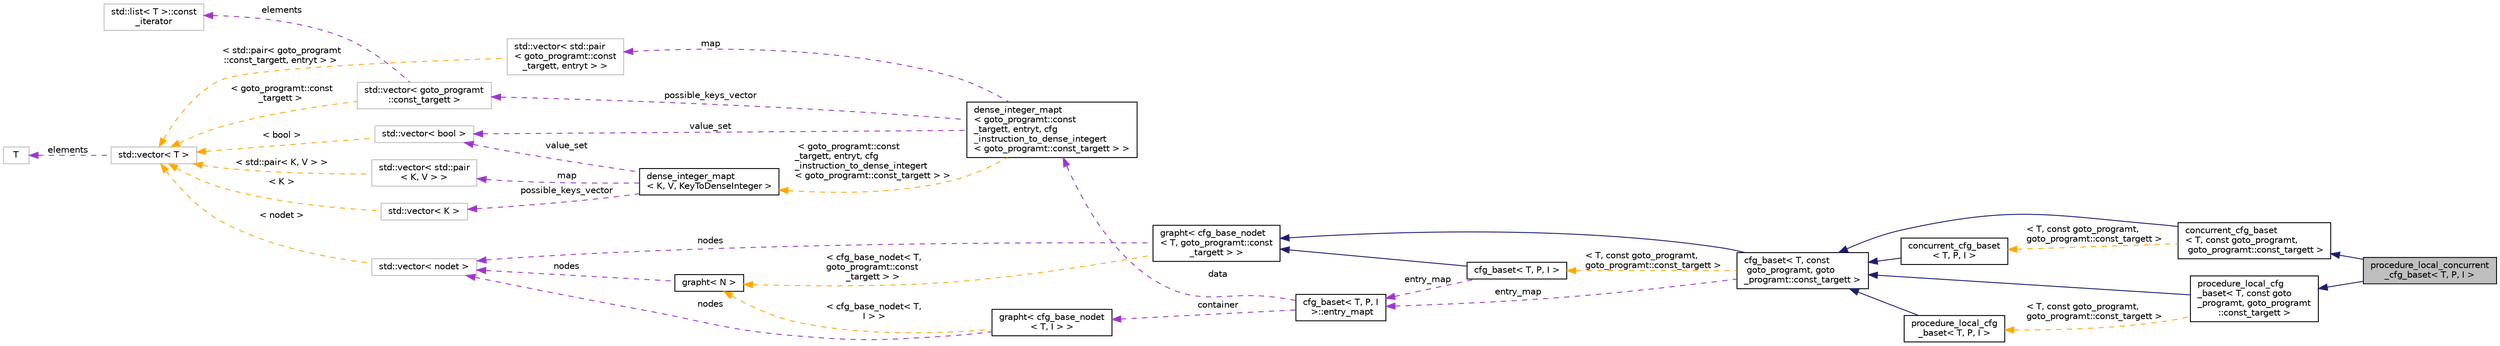 digraph "procedure_local_concurrent_cfg_baset&lt; T, P, I &gt;"
{
 // LATEX_PDF_SIZE
  bgcolor="transparent";
  edge [fontname="Helvetica",fontsize="10",labelfontname="Helvetica",labelfontsize="10"];
  node [fontname="Helvetica",fontsize="10",shape=record];
  rankdir="LR";
  Node1 [label="procedure_local_concurrent\l_cfg_baset\< T, P, I \>",height=0.2,width=0.4,color="black", fillcolor="grey75", style="filled", fontcolor="black",tooltip=" "];
  Node2 -> Node1 [dir="back",color="midnightblue",fontsize="10",style="solid",fontname="Helvetica"];
  Node2 [label="concurrent_cfg_baset\l\< T, const goto_programt,\l goto_programt::const_targett \>",height=0.2,width=0.4,color="black",URL="$classconcurrent__cfg__baset.html",tooltip=" "];
  Node3 -> Node2 [dir="back",color="midnightblue",fontsize="10",style="solid",fontname="Helvetica"];
  Node3 [label="cfg_baset\< T, const\l goto_programt, goto\l_programt::const_targett \>",height=0.2,width=0.4,color="black",URL="$classcfg__baset.html",tooltip=" "];
  Node4 -> Node3 [dir="back",color="midnightblue",fontsize="10",style="solid",fontname="Helvetica"];
  Node4 [label="grapht\< cfg_base_nodet\l\< T, goto_programt::const\l_targett \> \>",height=0.2,width=0.4,color="black",URL="$classgrapht.html",tooltip=" "];
  Node5 -> Node4 [dir="back",color="darkorchid3",fontsize="10",style="dashed",label=" nodes" ,fontname="Helvetica"];
  Node5 [label="std::vector\< nodet \>",height=0.2,width=0.4,color="grey75",tooltip=" "];
  Node6 -> Node5 [dir="back",color="orange",fontsize="10",style="dashed",label=" \< nodet \>" ,fontname="Helvetica"];
  Node6 [label="std::vector\< T \>",height=0.2,width=0.4,color="grey75",tooltip="STL class."];
  Node7 -> Node6 [dir="back",color="darkorchid3",fontsize="10",style="dashed",label=" elements" ,fontname="Helvetica"];
  Node7 [label="T",height=0.2,width=0.4,color="grey75",tooltip=" "];
  Node8 -> Node4 [dir="back",color="orange",fontsize="10",style="dashed",label=" \< cfg_base_nodet\< T,\l goto_programt::const\l_targett \> \>" ,fontname="Helvetica"];
  Node8 [label="grapht\< N \>",height=0.2,width=0.4,color="black",URL="$classgrapht.html",tooltip="A generic directed graph with a parametric node type."];
  Node5 -> Node8 [dir="back",color="darkorchid3",fontsize="10",style="dashed",label=" nodes" ,fontname="Helvetica"];
  Node9 -> Node3 [dir="back",color="darkorchid3",fontsize="10",style="dashed",label=" entry_map" ,fontname="Helvetica"];
  Node9 [label="cfg_baset\< T, P, I\l \>::entry_mapt",height=0.2,width=0.4,color="black",URL="$classcfg__baset_1_1entry__mapt.html",tooltip=" "];
  Node10 -> Node9 [dir="back",color="darkorchid3",fontsize="10",style="dashed",label=" data" ,fontname="Helvetica"];
  Node10 [label="dense_integer_mapt\l\< goto_programt::const\l_targett, entryt, cfg\l_instruction_to_dense_integert\l\< goto_programt::const_targett \> \>",height=0.2,width=0.4,color="black",URL="$classdense__integer__mapt.html",tooltip=" "];
  Node11 -> Node10 [dir="back",color="darkorchid3",fontsize="10",style="dashed",label=" possible_keys_vector" ,fontname="Helvetica"];
  Node11 [label="std::vector\< goto_programt\l::const_targett \>",height=0.2,width=0.4,color="grey75",tooltip=" "];
  Node12 -> Node11 [dir="back",color="darkorchid3",fontsize="10",style="dashed",label=" elements" ,fontname="Helvetica"];
  Node12 [label="std::list\< T \>::const\l_iterator",height=0.2,width=0.4,color="grey75",tooltip="STL iterator class."];
  Node6 -> Node11 [dir="back",color="orange",fontsize="10",style="dashed",label=" \< goto_programt::const\l_targett \>" ,fontname="Helvetica"];
  Node13 -> Node10 [dir="back",color="darkorchid3",fontsize="10",style="dashed",label=" value_set" ,fontname="Helvetica"];
  Node13 [label="std::vector\< bool \>",height=0.2,width=0.4,color="grey75",tooltip=" "];
  Node6 -> Node13 [dir="back",color="orange",fontsize="10",style="dashed",label=" \< bool \>" ,fontname="Helvetica"];
  Node14 -> Node10 [dir="back",color="darkorchid3",fontsize="10",style="dashed",label=" map" ,fontname="Helvetica"];
  Node14 [label="std::vector\< std::pair\l\< goto_programt::const\l_targett, entryt \> \>",height=0.2,width=0.4,color="grey75",tooltip=" "];
  Node6 -> Node14 [dir="back",color="orange",fontsize="10",style="dashed",label=" \< std::pair\< goto_programt\l::const_targett, entryt \> \>" ,fontname="Helvetica"];
  Node15 -> Node10 [dir="back",color="orange",fontsize="10",style="dashed",label=" \< goto_programt::const\l_targett, entryt, cfg\l_instruction_to_dense_integert\l\< goto_programt::const_targett \> \>" ,fontname="Helvetica"];
  Node15 [label="dense_integer_mapt\l\< K, V, KeyToDenseInteger \>",height=0.2,width=0.4,color="black",URL="$classdense__integer__mapt.html",tooltip="A map type that is backed by a vector, which relies on the ability to (a) see the keys that might be ..."];
  Node16 -> Node15 [dir="back",color="darkorchid3",fontsize="10",style="dashed",label=" map" ,fontname="Helvetica"];
  Node16 [label="std::vector\< std::pair\l\< K, V \> \>",height=0.2,width=0.4,color="grey75",tooltip=" "];
  Node6 -> Node16 [dir="back",color="orange",fontsize="10",style="dashed",label=" \< std::pair\< K, V \> \>" ,fontname="Helvetica"];
  Node17 -> Node15 [dir="back",color="darkorchid3",fontsize="10",style="dashed",label=" possible_keys_vector" ,fontname="Helvetica"];
  Node17 [label="std::vector\< K \>",height=0.2,width=0.4,color="grey75",tooltip=" "];
  Node6 -> Node17 [dir="back",color="orange",fontsize="10",style="dashed",label=" \< K \>" ,fontname="Helvetica"];
  Node13 -> Node15 [dir="back",color="darkorchid3",fontsize="10",style="dashed",label=" value_set" ,fontname="Helvetica"];
  Node18 -> Node9 [dir="back",color="darkorchid3",fontsize="10",style="dashed",label=" container" ,fontname="Helvetica"];
  Node18 [label="grapht\< cfg_base_nodet\l\< T, I \> \>",height=0.2,width=0.4,color="black",URL="$classgrapht.html",tooltip=" "];
  Node5 -> Node18 [dir="back",color="darkorchid3",fontsize="10",style="dashed",label=" nodes" ,fontname="Helvetica"];
  Node8 -> Node18 [dir="back",color="orange",fontsize="10",style="dashed",label=" \< cfg_base_nodet\< T,\l I \> \>" ,fontname="Helvetica"];
  Node19 -> Node3 [dir="back",color="orange",fontsize="10",style="dashed",label=" \< T, const goto_programt,\l goto_programt::const_targett \>" ,fontname="Helvetica"];
  Node19 [label="cfg_baset\< T, P, I \>",height=0.2,width=0.4,color="black",URL="$classcfg__baset.html",tooltip="A multi-procedural control flow graph (CFG) whose nodes store references to instructions in a GOTO pr..."];
  Node4 -> Node19 [dir="back",color="midnightblue",fontsize="10",style="solid",fontname="Helvetica"];
  Node9 -> Node19 [dir="back",color="darkorchid3",fontsize="10",style="dashed",label=" entry_map" ,fontname="Helvetica"];
  Node20 -> Node2 [dir="back",color="orange",fontsize="10",style="dashed",label=" \< T, const goto_programt,\l goto_programt::const_targett \>" ,fontname="Helvetica"];
  Node20 [label="concurrent_cfg_baset\l\< T, P, I \>",height=0.2,width=0.4,color="black",URL="$classconcurrent__cfg__baset.html",tooltip=" "];
  Node3 -> Node20 [dir="back",color="midnightblue",fontsize="10",style="solid",fontname="Helvetica"];
  Node21 -> Node1 [dir="back",color="midnightblue",fontsize="10",style="solid",fontname="Helvetica"];
  Node21 [label="procedure_local_cfg\l_baset\< T, const goto\l_programt, goto_programt\l::const_targett \>",height=0.2,width=0.4,color="black",URL="$classprocedure__local__cfg__baset.html",tooltip=" "];
  Node3 -> Node21 [dir="back",color="midnightblue",fontsize="10",style="solid",fontname="Helvetica"];
  Node22 -> Node21 [dir="back",color="orange",fontsize="10",style="dashed",label=" \< T, const goto_programt,\l goto_programt::const_targett \>" ,fontname="Helvetica"];
  Node22 [label="procedure_local_cfg\l_baset\< T, P, I \>",height=0.2,width=0.4,color="black",URL="$classprocedure__local__cfg__baset.html",tooltip=" "];
  Node3 -> Node22 [dir="back",color="midnightblue",fontsize="10",style="solid",fontname="Helvetica"];
}
